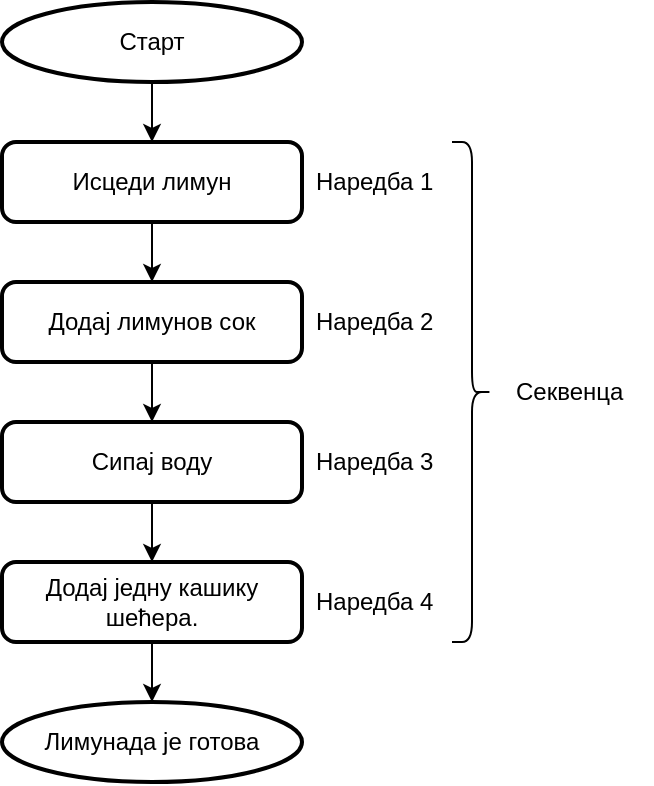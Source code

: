 <mxfile version="14.4.9" type="device"><diagram id="jlAcrIqp0Bd8vUwTwDKm" name="Page-1"><mxGraphModel dx="1038" dy="548" grid="1" gridSize="10" guides="1" tooltips="1" connect="1" arrows="1" fold="1" page="1" pageScale="1" pageWidth="827" pageHeight="1169" math="0" shadow="0"><root><mxCell id="0"/><mxCell id="1" parent="0"/><mxCell id="wXfLguunn3FaNtjQODFQ-9" style="edgeStyle=orthogonalEdgeStyle;rounded=0;orthogonalLoop=1;jettySize=auto;html=1;exitX=0.5;exitY=1;exitDx=0;exitDy=0;exitPerimeter=0;entryX=0.5;entryY=0;entryDx=0;entryDy=0;" parent="1" source="wXfLguunn3FaNtjQODFQ-1" target="wXfLguunn3FaNtjQODFQ-3" edge="1"><mxGeometry relative="1" as="geometry"/></mxCell><mxCell id="wXfLguunn3FaNtjQODFQ-1" value="Старт" style="strokeWidth=2;html=1;shape=mxgraph.flowchart.start_1;whiteSpace=wrap;" parent="1" vertex="1"><mxGeometry x="135" y="40" width="150" height="40" as="geometry"/></mxCell><mxCell id="wXfLguunn3FaNtjQODFQ-10" style="edgeStyle=orthogonalEdgeStyle;rounded=0;orthogonalLoop=1;jettySize=auto;html=1;exitX=0.5;exitY=1;exitDx=0;exitDy=0;entryX=0.5;entryY=0;entryDx=0;entryDy=0;" parent="1" source="wXfLguunn3FaNtjQODFQ-3" target="wXfLguunn3FaNtjQODFQ-4" edge="1"><mxGeometry relative="1" as="geometry"/></mxCell><mxCell id="wXfLguunn3FaNtjQODFQ-3" value="Исцеди лимун" style="rounded=1;whiteSpace=wrap;html=1;absoluteArcSize=1;arcSize=14;strokeWidth=2;" parent="1" vertex="1"><mxGeometry x="135" y="110" width="150" height="40" as="geometry"/></mxCell><mxCell id="wXfLguunn3FaNtjQODFQ-11" style="edgeStyle=orthogonalEdgeStyle;rounded=0;orthogonalLoop=1;jettySize=auto;html=1;exitX=0.5;exitY=1;exitDx=0;exitDy=0;entryX=0.5;entryY=0;entryDx=0;entryDy=0;" parent="1" source="wXfLguunn3FaNtjQODFQ-4" target="wXfLguunn3FaNtjQODFQ-5" edge="1"><mxGeometry relative="1" as="geometry"/></mxCell><mxCell id="wXfLguunn3FaNtjQODFQ-4" value="Додај лимунов сок" style="rounded=1;whiteSpace=wrap;html=1;absoluteArcSize=1;arcSize=14;strokeWidth=2;" parent="1" vertex="1"><mxGeometry x="135" y="180" width="150" height="40" as="geometry"/></mxCell><mxCell id="dPrgrpQlISFWSgod2IN_-16" style="edgeStyle=orthogonalEdgeStyle;rounded=0;orthogonalLoop=1;jettySize=auto;html=1;exitX=0.5;exitY=1;exitDx=0;exitDy=0;entryX=0.5;entryY=0;entryDx=0;entryDy=0;" parent="1" source="wXfLguunn3FaNtjQODFQ-5" target="dPrgrpQlISFWSgod2IN_-12" edge="1"><mxGeometry relative="1" as="geometry"/></mxCell><mxCell id="wXfLguunn3FaNtjQODFQ-5" value="Сипај воду" style="rounded=1;whiteSpace=wrap;html=1;absoluteArcSize=1;arcSize=14;strokeWidth=2;" parent="1" vertex="1"><mxGeometry x="135" y="250" width="150" height="40" as="geometry"/></mxCell><mxCell id="wXfLguunn3FaNtjQODFQ-8" value="Лимунада је готова" style="strokeWidth=2;html=1;shape=mxgraph.flowchart.start_1;whiteSpace=wrap;" parent="1" vertex="1"><mxGeometry x="135" y="390" width="150" height="40" as="geometry"/></mxCell><mxCell id="dPrgrpQlISFWSgod2IN_-1" value="" style="shape=curlyBracket;whiteSpace=wrap;html=1;rounded=1;size=0.5;rotation=-180;" parent="1" vertex="1"><mxGeometry x="360" y="110" width="20" height="250" as="geometry"/></mxCell><mxCell id="dPrgrpQlISFWSgod2IN_-4" value="Секвенца" style="text;html=1;align=left;verticalAlign=middle;resizable=0;points=[];autosize=1;" parent="1" vertex="1"><mxGeometry x="390" y="225" width="70" height="20" as="geometry"/></mxCell><mxCell id="dPrgrpQlISFWSgod2IN_-6" value="Наредба 1" style="text;html=1;align=left;verticalAlign=middle;resizable=0;points=[];autosize=1;" parent="1" vertex="1"><mxGeometry x="290" y="120" width="70" height="20" as="geometry"/></mxCell><mxCell id="dPrgrpQlISFWSgod2IN_-7" value="Наредба 2" style="text;html=1;align=left;verticalAlign=middle;resizable=0;points=[];autosize=1;" parent="1" vertex="1"><mxGeometry x="290" y="190" width="70" height="20" as="geometry"/></mxCell><mxCell id="dPrgrpQlISFWSgod2IN_-8" value="Наредба 3" style="text;html=1;align=left;verticalAlign=middle;resizable=0;points=[];autosize=1;" parent="1" vertex="1"><mxGeometry x="290" y="260" width="70" height="20" as="geometry"/></mxCell><mxCell id="dPrgrpQlISFWSgod2IN_-20" style="edgeStyle=orthogonalEdgeStyle;rounded=0;orthogonalLoop=1;jettySize=auto;html=1;exitX=0.5;exitY=1;exitDx=0;exitDy=0;entryX=0.5;entryY=0;entryDx=0;entryDy=0;entryPerimeter=0;" parent="1" source="dPrgrpQlISFWSgod2IN_-12" target="wXfLguunn3FaNtjQODFQ-8" edge="1"><mxGeometry relative="1" as="geometry"/></mxCell><mxCell id="dPrgrpQlISFWSgod2IN_-12" value="Додај једну кашику шећера." style="rounded=1;whiteSpace=wrap;html=1;absoluteArcSize=1;arcSize=14;strokeWidth=2;" parent="1" vertex="1"><mxGeometry x="135" y="320" width="150" height="40" as="geometry"/></mxCell><mxCell id="dPrgrpQlISFWSgod2IN_-19" value="Наредба 4" style="text;html=1;align=left;verticalAlign=middle;resizable=0;points=[];autosize=1;" parent="1" vertex="1"><mxGeometry x="290" y="330" width="70" height="20" as="geometry"/></mxCell></root></mxGraphModel></diagram></mxfile>